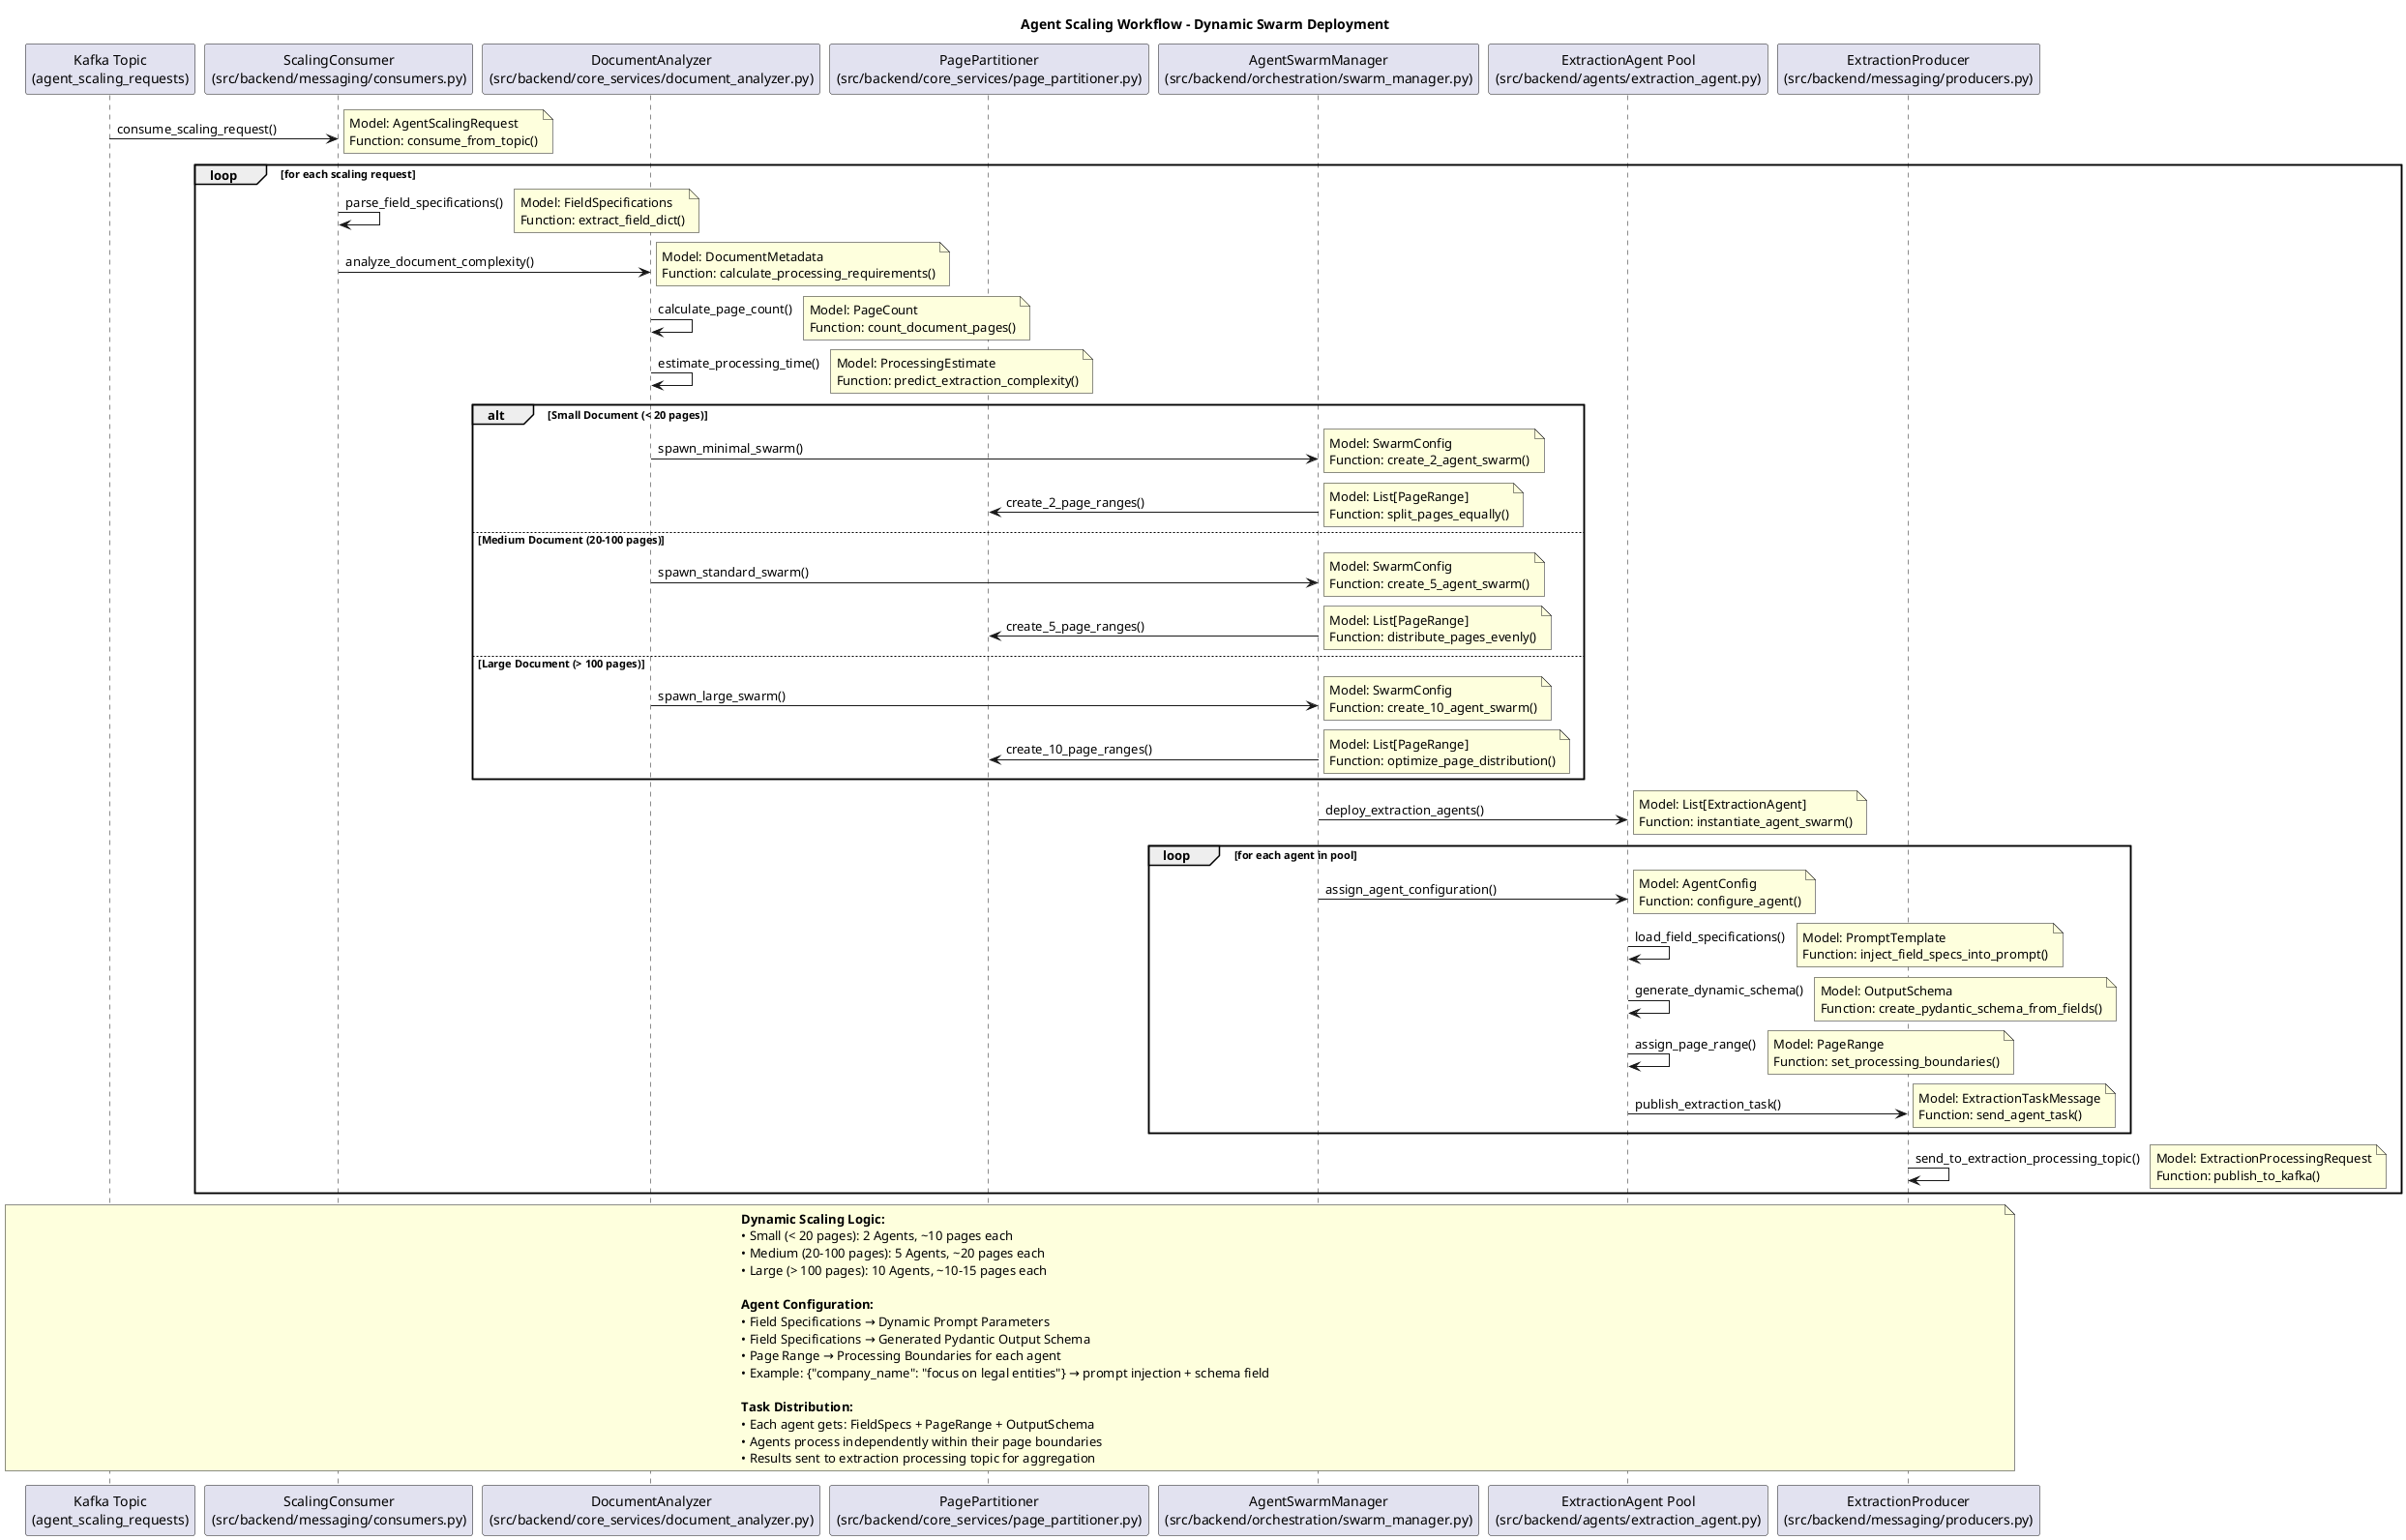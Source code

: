 @startuml workflow_agent_scaling
title Agent Scaling Workflow - Dynamic Swarm Deployment

' Define participants with file paths
participant "Kafka Topic\n(agent_scaling_requests)" as kafka_topic
participant "ScalingConsumer\n(src/backend/messaging/consumers.py)" as consumer
participant "DocumentAnalyzer\n(src/backend/core_services/document_analyzer.py)" as doc_analyzer
participant "PagePartitioner\n(src/backend/core_services/page_partitioner.py)" as partitioner
participant "AgentSwarmManager\n(src/backend/orchestration/swarm_manager.py)" as swarm_manager
participant "ExtractionAgent Pool\n(src/backend/agents/extraction_agent.py)" as agent_pool
participant "ExtractionProducer\n(src/backend/messaging/producers.py)" as producer

' Workflow steps
kafka_topic -> consumer : consume_scaling_request()
note right : Model: AgentScalingRequest\nFunction: consume_from_topic()

loop for each scaling request
    consumer -> consumer : parse_field_specifications()
    note right : Model: FieldSpecifications\nFunction: extract_field_dict()
    
    consumer -> doc_analyzer : analyze_document_complexity()
    note right : Model: DocumentMetadata\nFunction: calculate_processing_requirements()
    
    doc_analyzer -> doc_analyzer : calculate_page_count()
    note right : Model: PageCount\nFunction: count_document_pages()
    
    doc_analyzer -> doc_analyzer : estimate_processing_time()
    note right : Model: ProcessingEstimate\nFunction: predict_extraction_complexity()
    
    alt Small Document (< 20 pages)
        doc_analyzer -> swarm_manager : spawn_minimal_swarm()
        note right : Model: SwarmConfig\nFunction: create_2_agent_swarm()
        
        swarm_manager -> partitioner : create_2_page_ranges()
        note right : Model: List[PageRange]\nFunction: split_pages_equally()
        
    else Medium Document (20-100 pages)
        doc_analyzer -> swarm_manager : spawn_standard_swarm()
        note right : Model: SwarmConfig\nFunction: create_5_agent_swarm()
        
        swarm_manager -> partitioner : create_5_page_ranges()
        note right : Model: List[PageRange]\nFunction: distribute_pages_evenly()
        
    else Large Document (> 100 pages)
        doc_analyzer -> swarm_manager : spawn_large_swarm()
        note right : Model: SwarmConfig\nFunction: create_10_agent_swarm()
        
        swarm_manager -> partitioner : create_10_page_ranges()
        note right : Model: List[PageRange]\nFunction: optimize_page_distribution()
    end
    
    swarm_manager -> agent_pool : deploy_extraction_agents()
    note right : Model: List[ExtractionAgent]\nFunction: instantiate_agent_swarm()
    
    loop for each agent in pool
        swarm_manager -> agent_pool : assign_agent_configuration()
        note right : Model: AgentConfig\nFunction: configure_agent()
        
        agent_pool -> agent_pool : load_field_specifications()
        note right : Model: PromptTemplate\nFunction: inject_field_specs_into_prompt()
        
        agent_pool -> agent_pool : generate_dynamic_schema()
        note right : Model: OutputSchema\nFunction: create_pydantic_schema_from_fields()
        
        agent_pool -> agent_pool : assign_page_range()
        note right : Model: PageRange\nFunction: set_processing_boundaries()
        
        agent_pool -> producer : publish_extraction_task()
        note right : Model: ExtractionTaskMessage\nFunction: send_agent_task()
    end
    
    producer -> producer : send_to_extraction_processing_topic()
    note right : Model: ExtractionProcessingRequest\nFunction: publish_to_kafka()
end

note over kafka_topic, producer
    **Dynamic Scaling Logic:**
    • Small (< 20 pages): 2 Agents, ~10 pages each
    • Medium (20-100 pages): 5 Agents, ~20 pages each  
    • Large (> 100 pages): 10 Agents, ~10-15 pages each
    
    **Agent Configuration:**
    • Field Specifications → Dynamic Prompt Parameters
    • Field Specifications → Generated Pydantic Output Schema
    • Page Range → Processing Boundaries for each agent
    • Example: {"company_name": "focus on legal entities"} → prompt injection + schema field
    
    **Task Distribution:**
    • Each agent gets: FieldSpecs + PageRange + OutputSchema
    • Agents process independently within their page boundaries
    • Results sent to extraction processing topic for aggregation
end note

@enduml